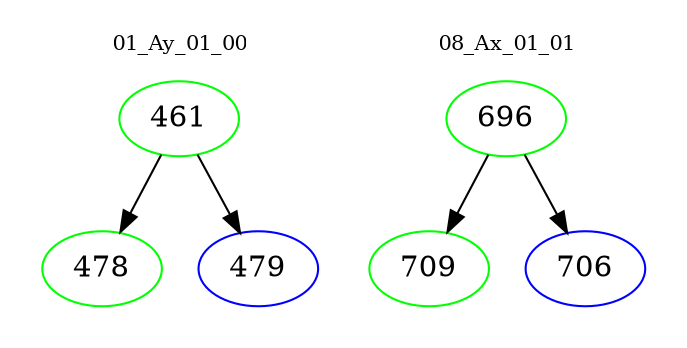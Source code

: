 digraph{
subgraph cluster_0 {
color = white
label = "01_Ay_01_00";
fontsize=10;
T0_461 [label="461", color="green"]
T0_461 -> T0_478 [color="black"]
T0_478 [label="478", color="green"]
T0_461 -> T0_479 [color="black"]
T0_479 [label="479", color="blue"]
}
subgraph cluster_1 {
color = white
label = "08_Ax_01_01";
fontsize=10;
T1_696 [label="696", color="green"]
T1_696 -> T1_709 [color="black"]
T1_709 [label="709", color="green"]
T1_696 -> T1_706 [color="black"]
T1_706 [label="706", color="blue"]
}
}
